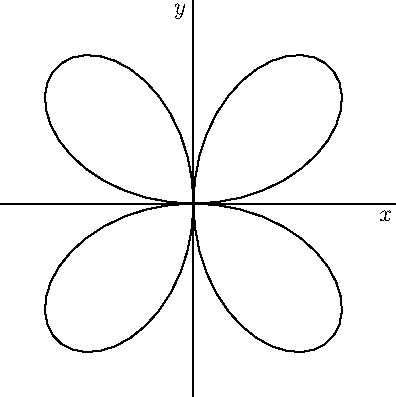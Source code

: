 size(7cm,7cm);
import graph;

xlimits(-3,3);
ylimits(-3,3);

xaxis("$x$",above=true);
yaxis("$y$",above=true);

real f(real t) {return sqrt((3*sin(2*t))^2);}

path g=polargraph(f,0,2pi)--cycle;
draw(g);
